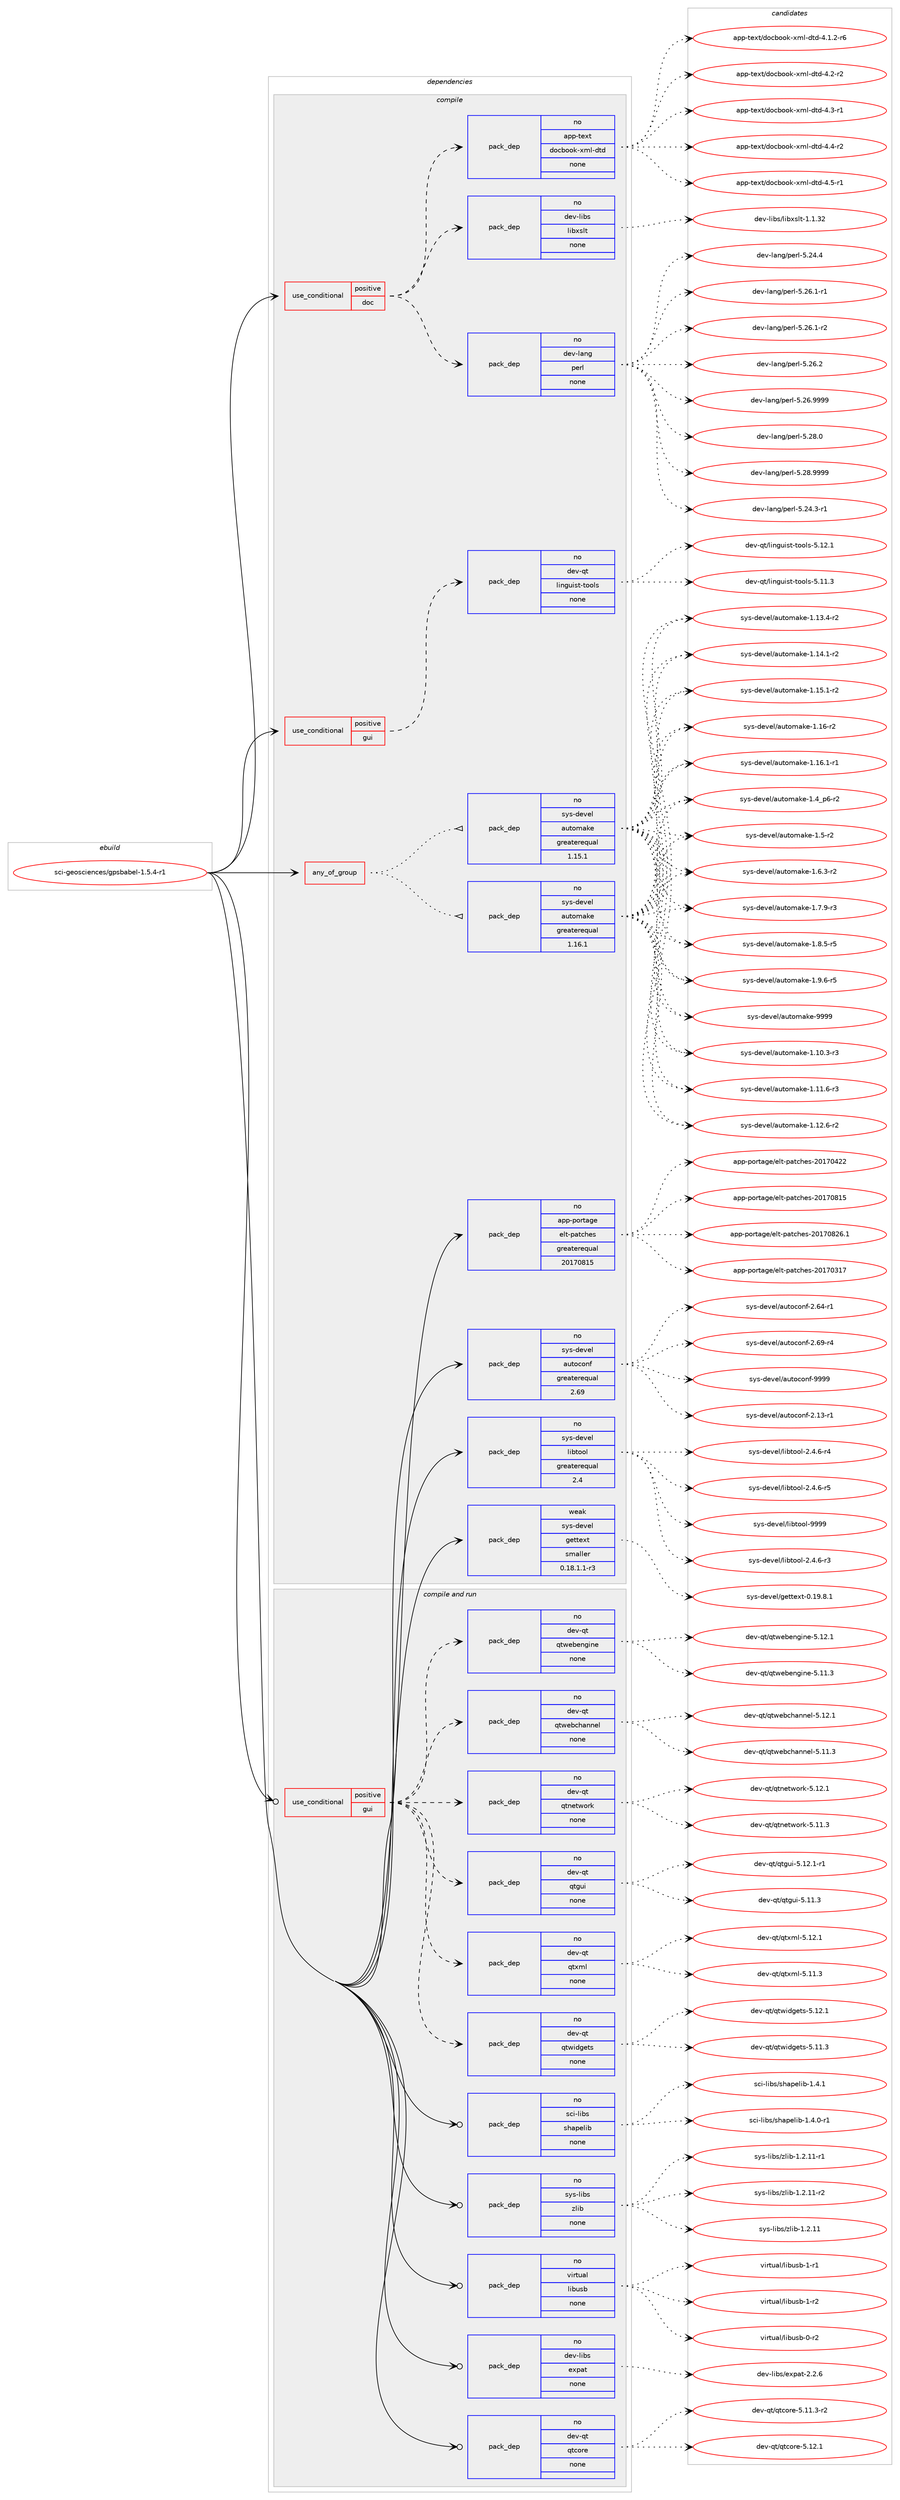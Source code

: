 digraph prolog {

# *************
# Graph options
# *************

newrank=true;
concentrate=true;
compound=true;
graph [rankdir=LR,fontname=Helvetica,fontsize=10,ranksep=1.5];#, ranksep=2.5, nodesep=0.2];
edge  [arrowhead=vee];
node  [fontname=Helvetica,fontsize=10];

# **********
# The ebuild
# **********

subgraph cluster_leftcol {
color=gray;
rank=same;
label=<<i>ebuild</i>>;
id [label="sci-geosciences/gpsbabel-1.5.4-r1", color=red, width=4, href="../sci-geosciences/gpsbabel-1.5.4-r1.svg"];
}

# ****************
# The dependencies
# ****************

subgraph cluster_midcol {
color=gray;
label=<<i>dependencies</i>>;
subgraph cluster_compile {
fillcolor="#eeeeee";
style=filled;
label=<<i>compile</i>>;
subgraph any26843 {
dependency1690507 [label=<<TABLE BORDER="0" CELLBORDER="1" CELLSPACING="0" CELLPADDING="4"><TR><TD CELLPADDING="10">any_of_group</TD></TR></TABLE>>, shape=none, color=red];subgraph pack1210090 {
dependency1690508 [label=<<TABLE BORDER="0" CELLBORDER="1" CELLSPACING="0" CELLPADDING="4" WIDTH="220"><TR><TD ROWSPAN="6" CELLPADDING="30">pack_dep</TD></TR><TR><TD WIDTH="110">no</TD></TR><TR><TD>sys-devel</TD></TR><TR><TD>automake</TD></TR><TR><TD>greaterequal</TD></TR><TR><TD>1.16.1</TD></TR></TABLE>>, shape=none, color=blue];
}
dependency1690507:e -> dependency1690508:w [weight=20,style="dotted",arrowhead="oinv"];
subgraph pack1210091 {
dependency1690509 [label=<<TABLE BORDER="0" CELLBORDER="1" CELLSPACING="0" CELLPADDING="4" WIDTH="220"><TR><TD ROWSPAN="6" CELLPADDING="30">pack_dep</TD></TR><TR><TD WIDTH="110">no</TD></TR><TR><TD>sys-devel</TD></TR><TR><TD>automake</TD></TR><TR><TD>greaterequal</TD></TR><TR><TD>1.15.1</TD></TR></TABLE>>, shape=none, color=blue];
}
dependency1690507:e -> dependency1690509:w [weight=20,style="dotted",arrowhead="oinv"];
}
id:e -> dependency1690507:w [weight=20,style="solid",arrowhead="vee"];
subgraph cond452722 {
dependency1690510 [label=<<TABLE BORDER="0" CELLBORDER="1" CELLSPACING="0" CELLPADDING="4"><TR><TD ROWSPAN="3" CELLPADDING="10">use_conditional</TD></TR><TR><TD>positive</TD></TR><TR><TD>doc</TD></TR></TABLE>>, shape=none, color=red];
subgraph pack1210092 {
dependency1690511 [label=<<TABLE BORDER="0" CELLBORDER="1" CELLSPACING="0" CELLPADDING="4" WIDTH="220"><TR><TD ROWSPAN="6" CELLPADDING="30">pack_dep</TD></TR><TR><TD WIDTH="110">no</TD></TR><TR><TD>app-text</TD></TR><TR><TD>docbook-xml-dtd</TD></TR><TR><TD>none</TD></TR><TR><TD></TD></TR></TABLE>>, shape=none, color=blue];
}
dependency1690510:e -> dependency1690511:w [weight=20,style="dashed",arrowhead="vee"];
subgraph pack1210093 {
dependency1690512 [label=<<TABLE BORDER="0" CELLBORDER="1" CELLSPACING="0" CELLPADDING="4" WIDTH="220"><TR><TD ROWSPAN="6" CELLPADDING="30">pack_dep</TD></TR><TR><TD WIDTH="110">no</TD></TR><TR><TD>dev-lang</TD></TR><TR><TD>perl</TD></TR><TR><TD>none</TD></TR><TR><TD></TD></TR></TABLE>>, shape=none, color=blue];
}
dependency1690510:e -> dependency1690512:w [weight=20,style="dashed",arrowhead="vee"];
subgraph pack1210094 {
dependency1690513 [label=<<TABLE BORDER="0" CELLBORDER="1" CELLSPACING="0" CELLPADDING="4" WIDTH="220"><TR><TD ROWSPAN="6" CELLPADDING="30">pack_dep</TD></TR><TR><TD WIDTH="110">no</TD></TR><TR><TD>dev-libs</TD></TR><TR><TD>libxslt</TD></TR><TR><TD>none</TD></TR><TR><TD></TD></TR></TABLE>>, shape=none, color=blue];
}
dependency1690510:e -> dependency1690513:w [weight=20,style="dashed",arrowhead="vee"];
}
id:e -> dependency1690510:w [weight=20,style="solid",arrowhead="vee"];
subgraph cond452723 {
dependency1690514 [label=<<TABLE BORDER="0" CELLBORDER="1" CELLSPACING="0" CELLPADDING="4"><TR><TD ROWSPAN="3" CELLPADDING="10">use_conditional</TD></TR><TR><TD>positive</TD></TR><TR><TD>gui</TD></TR></TABLE>>, shape=none, color=red];
subgraph pack1210095 {
dependency1690515 [label=<<TABLE BORDER="0" CELLBORDER="1" CELLSPACING="0" CELLPADDING="4" WIDTH="220"><TR><TD ROWSPAN="6" CELLPADDING="30">pack_dep</TD></TR><TR><TD WIDTH="110">no</TD></TR><TR><TD>dev-qt</TD></TR><TR><TD>linguist-tools</TD></TR><TR><TD>none</TD></TR><TR><TD></TD></TR></TABLE>>, shape=none, color=blue];
}
dependency1690514:e -> dependency1690515:w [weight=20,style="dashed",arrowhead="vee"];
}
id:e -> dependency1690514:w [weight=20,style="solid",arrowhead="vee"];
subgraph pack1210096 {
dependency1690516 [label=<<TABLE BORDER="0" CELLBORDER="1" CELLSPACING="0" CELLPADDING="4" WIDTH="220"><TR><TD ROWSPAN="6" CELLPADDING="30">pack_dep</TD></TR><TR><TD WIDTH="110">no</TD></TR><TR><TD>app-portage</TD></TR><TR><TD>elt-patches</TD></TR><TR><TD>greaterequal</TD></TR><TR><TD>20170815</TD></TR></TABLE>>, shape=none, color=blue];
}
id:e -> dependency1690516:w [weight=20,style="solid",arrowhead="vee"];
subgraph pack1210097 {
dependency1690517 [label=<<TABLE BORDER="0" CELLBORDER="1" CELLSPACING="0" CELLPADDING="4" WIDTH="220"><TR><TD ROWSPAN="6" CELLPADDING="30">pack_dep</TD></TR><TR><TD WIDTH="110">no</TD></TR><TR><TD>sys-devel</TD></TR><TR><TD>autoconf</TD></TR><TR><TD>greaterequal</TD></TR><TR><TD>2.69</TD></TR></TABLE>>, shape=none, color=blue];
}
id:e -> dependency1690517:w [weight=20,style="solid",arrowhead="vee"];
subgraph pack1210098 {
dependency1690518 [label=<<TABLE BORDER="0" CELLBORDER="1" CELLSPACING="0" CELLPADDING="4" WIDTH="220"><TR><TD ROWSPAN="6" CELLPADDING="30">pack_dep</TD></TR><TR><TD WIDTH="110">no</TD></TR><TR><TD>sys-devel</TD></TR><TR><TD>libtool</TD></TR><TR><TD>greaterequal</TD></TR><TR><TD>2.4</TD></TR></TABLE>>, shape=none, color=blue];
}
id:e -> dependency1690518:w [weight=20,style="solid",arrowhead="vee"];
subgraph pack1210099 {
dependency1690519 [label=<<TABLE BORDER="0" CELLBORDER="1" CELLSPACING="0" CELLPADDING="4" WIDTH="220"><TR><TD ROWSPAN="6" CELLPADDING="30">pack_dep</TD></TR><TR><TD WIDTH="110">weak</TD></TR><TR><TD>sys-devel</TD></TR><TR><TD>gettext</TD></TR><TR><TD>smaller</TD></TR><TR><TD>0.18.1.1-r3</TD></TR></TABLE>>, shape=none, color=blue];
}
id:e -> dependency1690519:w [weight=20,style="solid",arrowhead="vee"];
}
subgraph cluster_compileandrun {
fillcolor="#eeeeee";
style=filled;
label=<<i>compile and run</i>>;
subgraph cond452724 {
dependency1690520 [label=<<TABLE BORDER="0" CELLBORDER="1" CELLSPACING="0" CELLPADDING="4"><TR><TD ROWSPAN="3" CELLPADDING="10">use_conditional</TD></TR><TR><TD>positive</TD></TR><TR><TD>gui</TD></TR></TABLE>>, shape=none, color=red];
subgraph pack1210100 {
dependency1690521 [label=<<TABLE BORDER="0" CELLBORDER="1" CELLSPACING="0" CELLPADDING="4" WIDTH="220"><TR><TD ROWSPAN="6" CELLPADDING="30">pack_dep</TD></TR><TR><TD WIDTH="110">no</TD></TR><TR><TD>dev-qt</TD></TR><TR><TD>qtgui</TD></TR><TR><TD>none</TD></TR><TR><TD></TD></TR></TABLE>>, shape=none, color=blue];
}
dependency1690520:e -> dependency1690521:w [weight=20,style="dashed",arrowhead="vee"];
subgraph pack1210101 {
dependency1690522 [label=<<TABLE BORDER="0" CELLBORDER="1" CELLSPACING="0" CELLPADDING="4" WIDTH="220"><TR><TD ROWSPAN="6" CELLPADDING="30">pack_dep</TD></TR><TR><TD WIDTH="110">no</TD></TR><TR><TD>dev-qt</TD></TR><TR><TD>qtnetwork</TD></TR><TR><TD>none</TD></TR><TR><TD></TD></TR></TABLE>>, shape=none, color=blue];
}
dependency1690520:e -> dependency1690522:w [weight=20,style="dashed",arrowhead="vee"];
subgraph pack1210102 {
dependency1690523 [label=<<TABLE BORDER="0" CELLBORDER="1" CELLSPACING="0" CELLPADDING="4" WIDTH="220"><TR><TD ROWSPAN="6" CELLPADDING="30">pack_dep</TD></TR><TR><TD WIDTH="110">no</TD></TR><TR><TD>dev-qt</TD></TR><TR><TD>qtwebchannel</TD></TR><TR><TD>none</TD></TR><TR><TD></TD></TR></TABLE>>, shape=none, color=blue];
}
dependency1690520:e -> dependency1690523:w [weight=20,style="dashed",arrowhead="vee"];
subgraph pack1210103 {
dependency1690524 [label=<<TABLE BORDER="0" CELLBORDER="1" CELLSPACING="0" CELLPADDING="4" WIDTH="220"><TR><TD ROWSPAN="6" CELLPADDING="30">pack_dep</TD></TR><TR><TD WIDTH="110">no</TD></TR><TR><TD>dev-qt</TD></TR><TR><TD>qtwebengine</TD></TR><TR><TD>none</TD></TR><TR><TD></TD></TR></TABLE>>, shape=none, color=blue];
}
dependency1690520:e -> dependency1690524:w [weight=20,style="dashed",arrowhead="vee"];
subgraph pack1210104 {
dependency1690525 [label=<<TABLE BORDER="0" CELLBORDER="1" CELLSPACING="0" CELLPADDING="4" WIDTH="220"><TR><TD ROWSPAN="6" CELLPADDING="30">pack_dep</TD></TR><TR><TD WIDTH="110">no</TD></TR><TR><TD>dev-qt</TD></TR><TR><TD>qtwidgets</TD></TR><TR><TD>none</TD></TR><TR><TD></TD></TR></TABLE>>, shape=none, color=blue];
}
dependency1690520:e -> dependency1690525:w [weight=20,style="dashed",arrowhead="vee"];
subgraph pack1210105 {
dependency1690526 [label=<<TABLE BORDER="0" CELLBORDER="1" CELLSPACING="0" CELLPADDING="4" WIDTH="220"><TR><TD ROWSPAN="6" CELLPADDING="30">pack_dep</TD></TR><TR><TD WIDTH="110">no</TD></TR><TR><TD>dev-qt</TD></TR><TR><TD>qtxml</TD></TR><TR><TD>none</TD></TR><TR><TD></TD></TR></TABLE>>, shape=none, color=blue];
}
dependency1690520:e -> dependency1690526:w [weight=20,style="dashed",arrowhead="vee"];
}
id:e -> dependency1690520:w [weight=20,style="solid",arrowhead="odotvee"];
subgraph pack1210106 {
dependency1690527 [label=<<TABLE BORDER="0" CELLBORDER="1" CELLSPACING="0" CELLPADDING="4" WIDTH="220"><TR><TD ROWSPAN="6" CELLPADDING="30">pack_dep</TD></TR><TR><TD WIDTH="110">no</TD></TR><TR><TD>dev-libs</TD></TR><TR><TD>expat</TD></TR><TR><TD>none</TD></TR><TR><TD></TD></TR></TABLE>>, shape=none, color=blue];
}
id:e -> dependency1690527:w [weight=20,style="solid",arrowhead="odotvee"];
subgraph pack1210107 {
dependency1690528 [label=<<TABLE BORDER="0" CELLBORDER="1" CELLSPACING="0" CELLPADDING="4" WIDTH="220"><TR><TD ROWSPAN="6" CELLPADDING="30">pack_dep</TD></TR><TR><TD WIDTH="110">no</TD></TR><TR><TD>dev-qt</TD></TR><TR><TD>qtcore</TD></TR><TR><TD>none</TD></TR><TR><TD></TD></TR></TABLE>>, shape=none, color=blue];
}
id:e -> dependency1690528:w [weight=20,style="solid",arrowhead="odotvee"];
subgraph pack1210108 {
dependency1690529 [label=<<TABLE BORDER="0" CELLBORDER="1" CELLSPACING="0" CELLPADDING="4" WIDTH="220"><TR><TD ROWSPAN="6" CELLPADDING="30">pack_dep</TD></TR><TR><TD WIDTH="110">no</TD></TR><TR><TD>sci-libs</TD></TR><TR><TD>shapelib</TD></TR><TR><TD>none</TD></TR><TR><TD></TD></TR></TABLE>>, shape=none, color=blue];
}
id:e -> dependency1690529:w [weight=20,style="solid",arrowhead="odotvee"];
subgraph pack1210109 {
dependency1690530 [label=<<TABLE BORDER="0" CELLBORDER="1" CELLSPACING="0" CELLPADDING="4" WIDTH="220"><TR><TD ROWSPAN="6" CELLPADDING="30">pack_dep</TD></TR><TR><TD WIDTH="110">no</TD></TR><TR><TD>sys-libs</TD></TR><TR><TD>zlib</TD></TR><TR><TD>none</TD></TR><TR><TD></TD></TR></TABLE>>, shape=none, color=blue];
}
id:e -> dependency1690530:w [weight=20,style="solid",arrowhead="odotvee"];
subgraph pack1210110 {
dependency1690531 [label=<<TABLE BORDER="0" CELLBORDER="1" CELLSPACING="0" CELLPADDING="4" WIDTH="220"><TR><TD ROWSPAN="6" CELLPADDING="30">pack_dep</TD></TR><TR><TD WIDTH="110">no</TD></TR><TR><TD>virtual</TD></TR><TR><TD>libusb</TD></TR><TR><TD>none</TD></TR><TR><TD></TD></TR></TABLE>>, shape=none, color=blue];
}
id:e -> dependency1690531:w [weight=20,style="solid",arrowhead="odotvee"];
}
subgraph cluster_run {
fillcolor="#eeeeee";
style=filled;
label=<<i>run</i>>;
}
}

# **************
# The candidates
# **************

subgraph cluster_choices {
rank=same;
color=gray;
label=<<i>candidates</i>>;

subgraph choice1210090 {
color=black;
nodesep=1;
choice11512111545100101118101108479711711611110997107101454946494846514511451 [label="sys-devel/automake-1.10.3-r3", color=red, width=4,href="../sys-devel/automake-1.10.3-r3.svg"];
choice11512111545100101118101108479711711611110997107101454946494946544511451 [label="sys-devel/automake-1.11.6-r3", color=red, width=4,href="../sys-devel/automake-1.11.6-r3.svg"];
choice11512111545100101118101108479711711611110997107101454946495046544511450 [label="sys-devel/automake-1.12.6-r2", color=red, width=4,href="../sys-devel/automake-1.12.6-r2.svg"];
choice11512111545100101118101108479711711611110997107101454946495146524511450 [label="sys-devel/automake-1.13.4-r2", color=red, width=4,href="../sys-devel/automake-1.13.4-r2.svg"];
choice11512111545100101118101108479711711611110997107101454946495246494511450 [label="sys-devel/automake-1.14.1-r2", color=red, width=4,href="../sys-devel/automake-1.14.1-r2.svg"];
choice11512111545100101118101108479711711611110997107101454946495346494511450 [label="sys-devel/automake-1.15.1-r2", color=red, width=4,href="../sys-devel/automake-1.15.1-r2.svg"];
choice1151211154510010111810110847971171161111099710710145494649544511450 [label="sys-devel/automake-1.16-r2", color=red, width=4,href="../sys-devel/automake-1.16-r2.svg"];
choice11512111545100101118101108479711711611110997107101454946495446494511449 [label="sys-devel/automake-1.16.1-r1", color=red, width=4,href="../sys-devel/automake-1.16.1-r1.svg"];
choice115121115451001011181011084797117116111109971071014549465295112544511450 [label="sys-devel/automake-1.4_p6-r2", color=red, width=4,href="../sys-devel/automake-1.4_p6-r2.svg"];
choice11512111545100101118101108479711711611110997107101454946534511450 [label="sys-devel/automake-1.5-r2", color=red, width=4,href="../sys-devel/automake-1.5-r2.svg"];
choice115121115451001011181011084797117116111109971071014549465446514511450 [label="sys-devel/automake-1.6.3-r2", color=red, width=4,href="../sys-devel/automake-1.6.3-r2.svg"];
choice115121115451001011181011084797117116111109971071014549465546574511451 [label="sys-devel/automake-1.7.9-r3", color=red, width=4,href="../sys-devel/automake-1.7.9-r3.svg"];
choice115121115451001011181011084797117116111109971071014549465646534511453 [label="sys-devel/automake-1.8.5-r5", color=red, width=4,href="../sys-devel/automake-1.8.5-r5.svg"];
choice115121115451001011181011084797117116111109971071014549465746544511453 [label="sys-devel/automake-1.9.6-r5", color=red, width=4,href="../sys-devel/automake-1.9.6-r5.svg"];
choice115121115451001011181011084797117116111109971071014557575757 [label="sys-devel/automake-9999", color=red, width=4,href="../sys-devel/automake-9999.svg"];
dependency1690508:e -> choice11512111545100101118101108479711711611110997107101454946494846514511451:w [style=dotted,weight="100"];
dependency1690508:e -> choice11512111545100101118101108479711711611110997107101454946494946544511451:w [style=dotted,weight="100"];
dependency1690508:e -> choice11512111545100101118101108479711711611110997107101454946495046544511450:w [style=dotted,weight="100"];
dependency1690508:e -> choice11512111545100101118101108479711711611110997107101454946495146524511450:w [style=dotted,weight="100"];
dependency1690508:e -> choice11512111545100101118101108479711711611110997107101454946495246494511450:w [style=dotted,weight="100"];
dependency1690508:e -> choice11512111545100101118101108479711711611110997107101454946495346494511450:w [style=dotted,weight="100"];
dependency1690508:e -> choice1151211154510010111810110847971171161111099710710145494649544511450:w [style=dotted,weight="100"];
dependency1690508:e -> choice11512111545100101118101108479711711611110997107101454946495446494511449:w [style=dotted,weight="100"];
dependency1690508:e -> choice115121115451001011181011084797117116111109971071014549465295112544511450:w [style=dotted,weight="100"];
dependency1690508:e -> choice11512111545100101118101108479711711611110997107101454946534511450:w [style=dotted,weight="100"];
dependency1690508:e -> choice115121115451001011181011084797117116111109971071014549465446514511450:w [style=dotted,weight="100"];
dependency1690508:e -> choice115121115451001011181011084797117116111109971071014549465546574511451:w [style=dotted,weight="100"];
dependency1690508:e -> choice115121115451001011181011084797117116111109971071014549465646534511453:w [style=dotted,weight="100"];
dependency1690508:e -> choice115121115451001011181011084797117116111109971071014549465746544511453:w [style=dotted,weight="100"];
dependency1690508:e -> choice115121115451001011181011084797117116111109971071014557575757:w [style=dotted,weight="100"];
}
subgraph choice1210091 {
color=black;
nodesep=1;
choice11512111545100101118101108479711711611110997107101454946494846514511451 [label="sys-devel/automake-1.10.3-r3", color=red, width=4,href="../sys-devel/automake-1.10.3-r3.svg"];
choice11512111545100101118101108479711711611110997107101454946494946544511451 [label="sys-devel/automake-1.11.6-r3", color=red, width=4,href="../sys-devel/automake-1.11.6-r3.svg"];
choice11512111545100101118101108479711711611110997107101454946495046544511450 [label="sys-devel/automake-1.12.6-r2", color=red, width=4,href="../sys-devel/automake-1.12.6-r2.svg"];
choice11512111545100101118101108479711711611110997107101454946495146524511450 [label="sys-devel/automake-1.13.4-r2", color=red, width=4,href="../sys-devel/automake-1.13.4-r2.svg"];
choice11512111545100101118101108479711711611110997107101454946495246494511450 [label="sys-devel/automake-1.14.1-r2", color=red, width=4,href="../sys-devel/automake-1.14.1-r2.svg"];
choice11512111545100101118101108479711711611110997107101454946495346494511450 [label="sys-devel/automake-1.15.1-r2", color=red, width=4,href="../sys-devel/automake-1.15.1-r2.svg"];
choice1151211154510010111810110847971171161111099710710145494649544511450 [label="sys-devel/automake-1.16-r2", color=red, width=4,href="../sys-devel/automake-1.16-r2.svg"];
choice11512111545100101118101108479711711611110997107101454946495446494511449 [label="sys-devel/automake-1.16.1-r1", color=red, width=4,href="../sys-devel/automake-1.16.1-r1.svg"];
choice115121115451001011181011084797117116111109971071014549465295112544511450 [label="sys-devel/automake-1.4_p6-r2", color=red, width=4,href="../sys-devel/automake-1.4_p6-r2.svg"];
choice11512111545100101118101108479711711611110997107101454946534511450 [label="sys-devel/automake-1.5-r2", color=red, width=4,href="../sys-devel/automake-1.5-r2.svg"];
choice115121115451001011181011084797117116111109971071014549465446514511450 [label="sys-devel/automake-1.6.3-r2", color=red, width=4,href="../sys-devel/automake-1.6.3-r2.svg"];
choice115121115451001011181011084797117116111109971071014549465546574511451 [label="sys-devel/automake-1.7.9-r3", color=red, width=4,href="../sys-devel/automake-1.7.9-r3.svg"];
choice115121115451001011181011084797117116111109971071014549465646534511453 [label="sys-devel/automake-1.8.5-r5", color=red, width=4,href="../sys-devel/automake-1.8.5-r5.svg"];
choice115121115451001011181011084797117116111109971071014549465746544511453 [label="sys-devel/automake-1.9.6-r5", color=red, width=4,href="../sys-devel/automake-1.9.6-r5.svg"];
choice115121115451001011181011084797117116111109971071014557575757 [label="sys-devel/automake-9999", color=red, width=4,href="../sys-devel/automake-9999.svg"];
dependency1690509:e -> choice11512111545100101118101108479711711611110997107101454946494846514511451:w [style=dotted,weight="100"];
dependency1690509:e -> choice11512111545100101118101108479711711611110997107101454946494946544511451:w [style=dotted,weight="100"];
dependency1690509:e -> choice11512111545100101118101108479711711611110997107101454946495046544511450:w [style=dotted,weight="100"];
dependency1690509:e -> choice11512111545100101118101108479711711611110997107101454946495146524511450:w [style=dotted,weight="100"];
dependency1690509:e -> choice11512111545100101118101108479711711611110997107101454946495246494511450:w [style=dotted,weight="100"];
dependency1690509:e -> choice11512111545100101118101108479711711611110997107101454946495346494511450:w [style=dotted,weight="100"];
dependency1690509:e -> choice1151211154510010111810110847971171161111099710710145494649544511450:w [style=dotted,weight="100"];
dependency1690509:e -> choice11512111545100101118101108479711711611110997107101454946495446494511449:w [style=dotted,weight="100"];
dependency1690509:e -> choice115121115451001011181011084797117116111109971071014549465295112544511450:w [style=dotted,weight="100"];
dependency1690509:e -> choice11512111545100101118101108479711711611110997107101454946534511450:w [style=dotted,weight="100"];
dependency1690509:e -> choice115121115451001011181011084797117116111109971071014549465446514511450:w [style=dotted,weight="100"];
dependency1690509:e -> choice115121115451001011181011084797117116111109971071014549465546574511451:w [style=dotted,weight="100"];
dependency1690509:e -> choice115121115451001011181011084797117116111109971071014549465646534511453:w [style=dotted,weight="100"];
dependency1690509:e -> choice115121115451001011181011084797117116111109971071014549465746544511453:w [style=dotted,weight="100"];
dependency1690509:e -> choice115121115451001011181011084797117116111109971071014557575757:w [style=dotted,weight="100"];
}
subgraph choice1210092 {
color=black;
nodesep=1;
choice971121124511610112011647100111999811111110745120109108451001161004552464946504511454 [label="app-text/docbook-xml-dtd-4.1.2-r6", color=red, width=4,href="../app-text/docbook-xml-dtd-4.1.2-r6.svg"];
choice97112112451161011201164710011199981111111074512010910845100116100455246504511450 [label="app-text/docbook-xml-dtd-4.2-r2", color=red, width=4,href="../app-text/docbook-xml-dtd-4.2-r2.svg"];
choice97112112451161011201164710011199981111111074512010910845100116100455246514511449 [label="app-text/docbook-xml-dtd-4.3-r1", color=red, width=4,href="../app-text/docbook-xml-dtd-4.3-r1.svg"];
choice97112112451161011201164710011199981111111074512010910845100116100455246524511450 [label="app-text/docbook-xml-dtd-4.4-r2", color=red, width=4,href="../app-text/docbook-xml-dtd-4.4-r2.svg"];
choice97112112451161011201164710011199981111111074512010910845100116100455246534511449 [label="app-text/docbook-xml-dtd-4.5-r1", color=red, width=4,href="../app-text/docbook-xml-dtd-4.5-r1.svg"];
dependency1690511:e -> choice971121124511610112011647100111999811111110745120109108451001161004552464946504511454:w [style=dotted,weight="100"];
dependency1690511:e -> choice97112112451161011201164710011199981111111074512010910845100116100455246504511450:w [style=dotted,weight="100"];
dependency1690511:e -> choice97112112451161011201164710011199981111111074512010910845100116100455246514511449:w [style=dotted,weight="100"];
dependency1690511:e -> choice97112112451161011201164710011199981111111074512010910845100116100455246524511450:w [style=dotted,weight="100"];
dependency1690511:e -> choice97112112451161011201164710011199981111111074512010910845100116100455246534511449:w [style=dotted,weight="100"];
}
subgraph choice1210093 {
color=black;
nodesep=1;
choice100101118451089711010347112101114108455346505246514511449 [label="dev-lang/perl-5.24.3-r1", color=red, width=4,href="../dev-lang/perl-5.24.3-r1.svg"];
choice10010111845108971101034711210111410845534650524652 [label="dev-lang/perl-5.24.4", color=red, width=4,href="../dev-lang/perl-5.24.4.svg"];
choice100101118451089711010347112101114108455346505446494511449 [label="dev-lang/perl-5.26.1-r1", color=red, width=4,href="../dev-lang/perl-5.26.1-r1.svg"];
choice100101118451089711010347112101114108455346505446494511450 [label="dev-lang/perl-5.26.1-r2", color=red, width=4,href="../dev-lang/perl-5.26.1-r2.svg"];
choice10010111845108971101034711210111410845534650544650 [label="dev-lang/perl-5.26.2", color=red, width=4,href="../dev-lang/perl-5.26.2.svg"];
choice10010111845108971101034711210111410845534650544657575757 [label="dev-lang/perl-5.26.9999", color=red, width=4,href="../dev-lang/perl-5.26.9999.svg"];
choice10010111845108971101034711210111410845534650564648 [label="dev-lang/perl-5.28.0", color=red, width=4,href="../dev-lang/perl-5.28.0.svg"];
choice10010111845108971101034711210111410845534650564657575757 [label="dev-lang/perl-5.28.9999", color=red, width=4,href="../dev-lang/perl-5.28.9999.svg"];
dependency1690512:e -> choice100101118451089711010347112101114108455346505246514511449:w [style=dotted,weight="100"];
dependency1690512:e -> choice10010111845108971101034711210111410845534650524652:w [style=dotted,weight="100"];
dependency1690512:e -> choice100101118451089711010347112101114108455346505446494511449:w [style=dotted,weight="100"];
dependency1690512:e -> choice100101118451089711010347112101114108455346505446494511450:w [style=dotted,weight="100"];
dependency1690512:e -> choice10010111845108971101034711210111410845534650544650:w [style=dotted,weight="100"];
dependency1690512:e -> choice10010111845108971101034711210111410845534650544657575757:w [style=dotted,weight="100"];
dependency1690512:e -> choice10010111845108971101034711210111410845534650564648:w [style=dotted,weight="100"];
dependency1690512:e -> choice10010111845108971101034711210111410845534650564657575757:w [style=dotted,weight="100"];
}
subgraph choice1210094 {
color=black;
nodesep=1;
choice1001011184510810598115471081059812011510811645494649465150 [label="dev-libs/libxslt-1.1.32", color=red, width=4,href="../dev-libs/libxslt-1.1.32.svg"];
dependency1690513:e -> choice1001011184510810598115471081059812011510811645494649465150:w [style=dotted,weight="100"];
}
subgraph choice1210095 {
color=black;
nodesep=1;
choice10010111845113116471081051101031171051151164511611111110811545534649494651 [label="dev-qt/linguist-tools-5.11.3", color=red, width=4,href="../dev-qt/linguist-tools-5.11.3.svg"];
choice10010111845113116471081051101031171051151164511611111110811545534649504649 [label="dev-qt/linguist-tools-5.12.1", color=red, width=4,href="../dev-qt/linguist-tools-5.12.1.svg"];
dependency1690515:e -> choice10010111845113116471081051101031171051151164511611111110811545534649494651:w [style=dotted,weight="100"];
dependency1690515:e -> choice10010111845113116471081051101031171051151164511611111110811545534649504649:w [style=dotted,weight="100"];
}
subgraph choice1210096 {
color=black;
nodesep=1;
choice97112112451121111141169710310147101108116451129711699104101115455048495548514955 [label="app-portage/elt-patches-20170317", color=red, width=4,href="../app-portage/elt-patches-20170317.svg"];
choice97112112451121111141169710310147101108116451129711699104101115455048495548525050 [label="app-portage/elt-patches-20170422", color=red, width=4,href="../app-portage/elt-patches-20170422.svg"];
choice97112112451121111141169710310147101108116451129711699104101115455048495548564953 [label="app-portage/elt-patches-20170815", color=red, width=4,href="../app-portage/elt-patches-20170815.svg"];
choice971121124511211111411697103101471011081164511297116991041011154550484955485650544649 [label="app-portage/elt-patches-20170826.1", color=red, width=4,href="../app-portage/elt-patches-20170826.1.svg"];
dependency1690516:e -> choice97112112451121111141169710310147101108116451129711699104101115455048495548514955:w [style=dotted,weight="100"];
dependency1690516:e -> choice97112112451121111141169710310147101108116451129711699104101115455048495548525050:w [style=dotted,weight="100"];
dependency1690516:e -> choice97112112451121111141169710310147101108116451129711699104101115455048495548564953:w [style=dotted,weight="100"];
dependency1690516:e -> choice971121124511211111411697103101471011081164511297116991041011154550484955485650544649:w [style=dotted,weight="100"];
}
subgraph choice1210097 {
color=black;
nodesep=1;
choice1151211154510010111810110847971171161119911111010245504649514511449 [label="sys-devel/autoconf-2.13-r1", color=red, width=4,href="../sys-devel/autoconf-2.13-r1.svg"];
choice1151211154510010111810110847971171161119911111010245504654524511449 [label="sys-devel/autoconf-2.64-r1", color=red, width=4,href="../sys-devel/autoconf-2.64-r1.svg"];
choice1151211154510010111810110847971171161119911111010245504654574511452 [label="sys-devel/autoconf-2.69-r4", color=red, width=4,href="../sys-devel/autoconf-2.69-r4.svg"];
choice115121115451001011181011084797117116111991111101024557575757 [label="sys-devel/autoconf-9999", color=red, width=4,href="../sys-devel/autoconf-9999.svg"];
dependency1690517:e -> choice1151211154510010111810110847971171161119911111010245504649514511449:w [style=dotted,weight="100"];
dependency1690517:e -> choice1151211154510010111810110847971171161119911111010245504654524511449:w [style=dotted,weight="100"];
dependency1690517:e -> choice1151211154510010111810110847971171161119911111010245504654574511452:w [style=dotted,weight="100"];
dependency1690517:e -> choice115121115451001011181011084797117116111991111101024557575757:w [style=dotted,weight="100"];
}
subgraph choice1210098 {
color=black;
nodesep=1;
choice1151211154510010111810110847108105981161111111084550465246544511451 [label="sys-devel/libtool-2.4.6-r3", color=red, width=4,href="../sys-devel/libtool-2.4.6-r3.svg"];
choice1151211154510010111810110847108105981161111111084550465246544511452 [label="sys-devel/libtool-2.4.6-r4", color=red, width=4,href="../sys-devel/libtool-2.4.6-r4.svg"];
choice1151211154510010111810110847108105981161111111084550465246544511453 [label="sys-devel/libtool-2.4.6-r5", color=red, width=4,href="../sys-devel/libtool-2.4.6-r5.svg"];
choice1151211154510010111810110847108105981161111111084557575757 [label="sys-devel/libtool-9999", color=red, width=4,href="../sys-devel/libtool-9999.svg"];
dependency1690518:e -> choice1151211154510010111810110847108105981161111111084550465246544511451:w [style=dotted,weight="100"];
dependency1690518:e -> choice1151211154510010111810110847108105981161111111084550465246544511452:w [style=dotted,weight="100"];
dependency1690518:e -> choice1151211154510010111810110847108105981161111111084550465246544511453:w [style=dotted,weight="100"];
dependency1690518:e -> choice1151211154510010111810110847108105981161111111084557575757:w [style=dotted,weight="100"];
}
subgraph choice1210099 {
color=black;
nodesep=1;
choice1151211154510010111810110847103101116116101120116454846495746564649 [label="sys-devel/gettext-0.19.8.1", color=red, width=4,href="../sys-devel/gettext-0.19.8.1.svg"];
dependency1690519:e -> choice1151211154510010111810110847103101116116101120116454846495746564649:w [style=dotted,weight="100"];
}
subgraph choice1210100 {
color=black;
nodesep=1;
choice100101118451131164711311610311710545534649494651 [label="dev-qt/qtgui-5.11.3", color=red, width=4,href="../dev-qt/qtgui-5.11.3.svg"];
choice1001011184511311647113116103117105455346495046494511449 [label="dev-qt/qtgui-5.12.1-r1", color=red, width=4,href="../dev-qt/qtgui-5.12.1-r1.svg"];
dependency1690521:e -> choice100101118451131164711311610311710545534649494651:w [style=dotted,weight="100"];
dependency1690521:e -> choice1001011184511311647113116103117105455346495046494511449:w [style=dotted,weight="100"];
}
subgraph choice1210101 {
color=black;
nodesep=1;
choice100101118451131164711311611010111611911111410745534649494651 [label="dev-qt/qtnetwork-5.11.3", color=red, width=4,href="../dev-qt/qtnetwork-5.11.3.svg"];
choice100101118451131164711311611010111611911111410745534649504649 [label="dev-qt/qtnetwork-5.12.1", color=red, width=4,href="../dev-qt/qtnetwork-5.12.1.svg"];
dependency1690522:e -> choice100101118451131164711311611010111611911111410745534649494651:w [style=dotted,weight="100"];
dependency1690522:e -> choice100101118451131164711311611010111611911111410745534649504649:w [style=dotted,weight="100"];
}
subgraph choice1210102 {
color=black;
nodesep=1;
choice100101118451131164711311611910198991049711011010110845534649494651 [label="dev-qt/qtwebchannel-5.11.3", color=red, width=4,href="../dev-qt/qtwebchannel-5.11.3.svg"];
choice100101118451131164711311611910198991049711011010110845534649504649 [label="dev-qt/qtwebchannel-5.12.1", color=red, width=4,href="../dev-qt/qtwebchannel-5.12.1.svg"];
dependency1690523:e -> choice100101118451131164711311611910198991049711011010110845534649494651:w [style=dotted,weight="100"];
dependency1690523:e -> choice100101118451131164711311611910198991049711011010110845534649504649:w [style=dotted,weight="100"];
}
subgraph choice1210103 {
color=black;
nodesep=1;
choice10010111845113116471131161191019810111010310511010145534649494651 [label="dev-qt/qtwebengine-5.11.3", color=red, width=4,href="../dev-qt/qtwebengine-5.11.3.svg"];
choice10010111845113116471131161191019810111010310511010145534649504649 [label="dev-qt/qtwebengine-5.12.1", color=red, width=4,href="../dev-qt/qtwebengine-5.12.1.svg"];
dependency1690524:e -> choice10010111845113116471131161191019810111010310511010145534649494651:w [style=dotted,weight="100"];
dependency1690524:e -> choice10010111845113116471131161191019810111010310511010145534649504649:w [style=dotted,weight="100"];
}
subgraph choice1210104 {
color=black;
nodesep=1;
choice100101118451131164711311611910510010310111611545534649494651 [label="dev-qt/qtwidgets-5.11.3", color=red, width=4,href="../dev-qt/qtwidgets-5.11.3.svg"];
choice100101118451131164711311611910510010310111611545534649504649 [label="dev-qt/qtwidgets-5.12.1", color=red, width=4,href="../dev-qt/qtwidgets-5.12.1.svg"];
dependency1690525:e -> choice100101118451131164711311611910510010310111611545534649494651:w [style=dotted,weight="100"];
dependency1690525:e -> choice100101118451131164711311611910510010310111611545534649504649:w [style=dotted,weight="100"];
}
subgraph choice1210105 {
color=black;
nodesep=1;
choice100101118451131164711311612010910845534649494651 [label="dev-qt/qtxml-5.11.3", color=red, width=4,href="../dev-qt/qtxml-5.11.3.svg"];
choice100101118451131164711311612010910845534649504649 [label="dev-qt/qtxml-5.12.1", color=red, width=4,href="../dev-qt/qtxml-5.12.1.svg"];
dependency1690526:e -> choice100101118451131164711311612010910845534649494651:w [style=dotted,weight="100"];
dependency1690526:e -> choice100101118451131164711311612010910845534649504649:w [style=dotted,weight="100"];
}
subgraph choice1210106 {
color=black;
nodesep=1;
choice10010111845108105981154710112011297116455046504654 [label="dev-libs/expat-2.2.6", color=red, width=4,href="../dev-libs/expat-2.2.6.svg"];
dependency1690527:e -> choice10010111845108105981154710112011297116455046504654:w [style=dotted,weight="100"];
}
subgraph choice1210107 {
color=black;
nodesep=1;
choice100101118451131164711311699111114101455346494946514511450 [label="dev-qt/qtcore-5.11.3-r2", color=red, width=4,href="../dev-qt/qtcore-5.11.3-r2.svg"];
choice10010111845113116471131169911111410145534649504649 [label="dev-qt/qtcore-5.12.1", color=red, width=4,href="../dev-qt/qtcore-5.12.1.svg"];
dependency1690528:e -> choice100101118451131164711311699111114101455346494946514511450:w [style=dotted,weight="100"];
dependency1690528:e -> choice10010111845113116471131169911111410145534649504649:w [style=dotted,weight="100"];
}
subgraph choice1210108 {
color=black;
nodesep=1;
choice1159910545108105981154711510497112101108105984549465246484511449 [label="sci-libs/shapelib-1.4.0-r1", color=red, width=4,href="../sci-libs/shapelib-1.4.0-r1.svg"];
choice115991054510810598115471151049711210110810598454946524649 [label="sci-libs/shapelib-1.4.1", color=red, width=4,href="../sci-libs/shapelib-1.4.1.svg"];
dependency1690529:e -> choice1159910545108105981154711510497112101108105984549465246484511449:w [style=dotted,weight="100"];
dependency1690529:e -> choice115991054510810598115471151049711210110810598454946524649:w [style=dotted,weight="100"];
}
subgraph choice1210109 {
color=black;
nodesep=1;
choice1151211154510810598115471221081059845494650464949 [label="sys-libs/zlib-1.2.11", color=red, width=4,href="../sys-libs/zlib-1.2.11.svg"];
choice11512111545108105981154712210810598454946504649494511449 [label="sys-libs/zlib-1.2.11-r1", color=red, width=4,href="../sys-libs/zlib-1.2.11-r1.svg"];
choice11512111545108105981154712210810598454946504649494511450 [label="sys-libs/zlib-1.2.11-r2", color=red, width=4,href="../sys-libs/zlib-1.2.11-r2.svg"];
dependency1690530:e -> choice1151211154510810598115471221081059845494650464949:w [style=dotted,weight="100"];
dependency1690530:e -> choice11512111545108105981154712210810598454946504649494511449:w [style=dotted,weight="100"];
dependency1690530:e -> choice11512111545108105981154712210810598454946504649494511450:w [style=dotted,weight="100"];
}
subgraph choice1210110 {
color=black;
nodesep=1;
choice1181051141161179710847108105981171159845484511450 [label="virtual/libusb-0-r2", color=red, width=4,href="../virtual/libusb-0-r2.svg"];
choice1181051141161179710847108105981171159845494511449 [label="virtual/libusb-1-r1", color=red, width=4,href="../virtual/libusb-1-r1.svg"];
choice1181051141161179710847108105981171159845494511450 [label="virtual/libusb-1-r2", color=red, width=4,href="../virtual/libusb-1-r2.svg"];
dependency1690531:e -> choice1181051141161179710847108105981171159845484511450:w [style=dotted,weight="100"];
dependency1690531:e -> choice1181051141161179710847108105981171159845494511449:w [style=dotted,weight="100"];
dependency1690531:e -> choice1181051141161179710847108105981171159845494511450:w [style=dotted,weight="100"];
}
}

}
